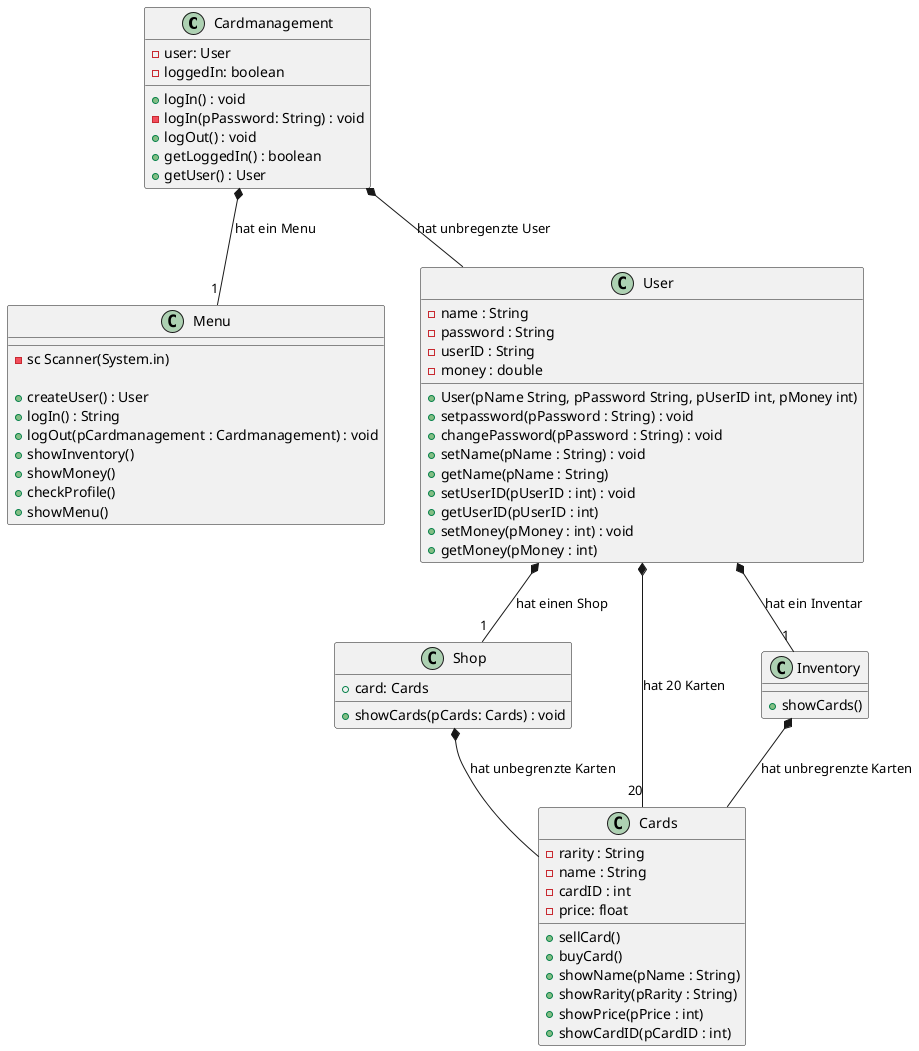@startuml Klassendiagramm

class Cardmanagement{
    -user: User
    -loggedIn: boolean
    +logIn() : void
    -logIn(pPassword: String) : void
    +logOut() : void
    +getLoggedIn() : boolean
    +getUser() : User



}



class Menu{

    

    -sc Scanner(System.in)

    +createUser() : User
    +logIn() : String
    +logOut(pCardmanagement : Cardmanagement) : void
    +showInventory()
    +showMoney()
    +checkProfile()
    +showMenu()


}




class Shop{
    +card: Cards
    +showCards(pCards: Cards) : void

}




class User{
    -name : String
    -password : String
    -userID : String
    -money : double


    + User(pName String, pPassword String, pUserID int, pMoney int)
    +setpassword(pPassword : String) : void
    +changePassword(pPassword : String) : void
    +setName(pName : String) : void 
    +getName(pName : String)  
    +setUserID(pUserID : int) : void
    +getUserID(pUserID : int) 
    +setMoney(pMoney : int) : void
    +getMoney(pMoney : int) 

}




class Cards{
    -rarity : String
    -name : String
    -cardID : int
    -price: float

    +sellCard()
    +buyCard()
    +showName(pName : String)
    +showRarity(pRarity : String)
    +showPrice(pPrice : int)
    +showCardID(pCardID : int)

}



class Inventory{

+showCards()
}
Cardmanagement *-- "1" Menu : hat ein Menu
User *-- "1" Inventory : hat ein Inventar
User *-- "20" Cards : hat 20 Karten
Cardmanagement *-- User : hat unbregenzte User
User *-- "1" Shop : hat einen Shop
Shop *-- Cards : hat unbegrenzte Karten
Inventory *-- Cards : hat unbregrenzte Karten
@enduml